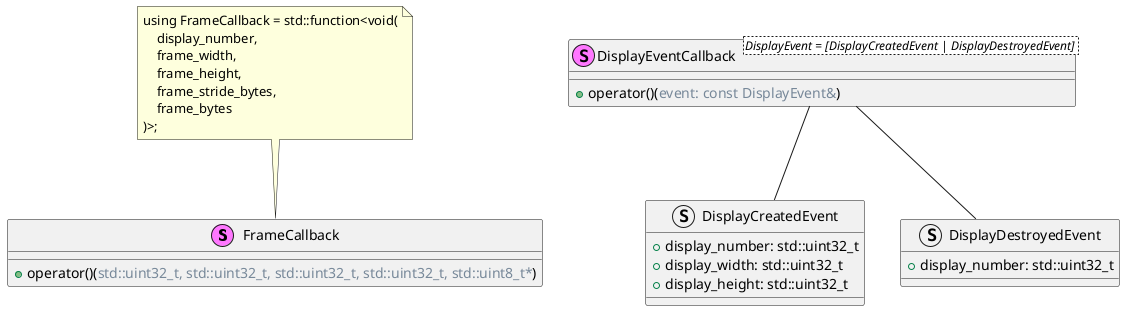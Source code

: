 
@startuml

stereotype FrameCallback {
  +operator()(<color:LightSlateGray>std::uint32_t, std::uint32_t, std::uint32_t, std::uint32_t, std::uint8_t*</color>)
}
note top of FrameCallback: using FrameCallback = std::function<void(\n    display_number,\n    frame_width,\n    frame_height,\n    frame_stride_bytes,\n    frame_bytes\n)>;

stereotype DisplayEventCallback<DisplayEvent = [DisplayCreatedEvent | DisplayDestroyedEvent] > {
  +operator()(<color:LightSlateGray>event: const DisplayEvent&</color>)
}
 
struct DisplayCreatedEvent {
  +display_number: std::uint32_t
  +display_width: std::uint32_t
  +display_height: std::uint32_t
}

struct DisplayDestroyedEvent {
  +display_number: std::uint32_t
}

DisplayEventCallback -- DisplayCreatedEvent 
DisplayEventCallback -- DisplayDestroyedEvent

@enduml